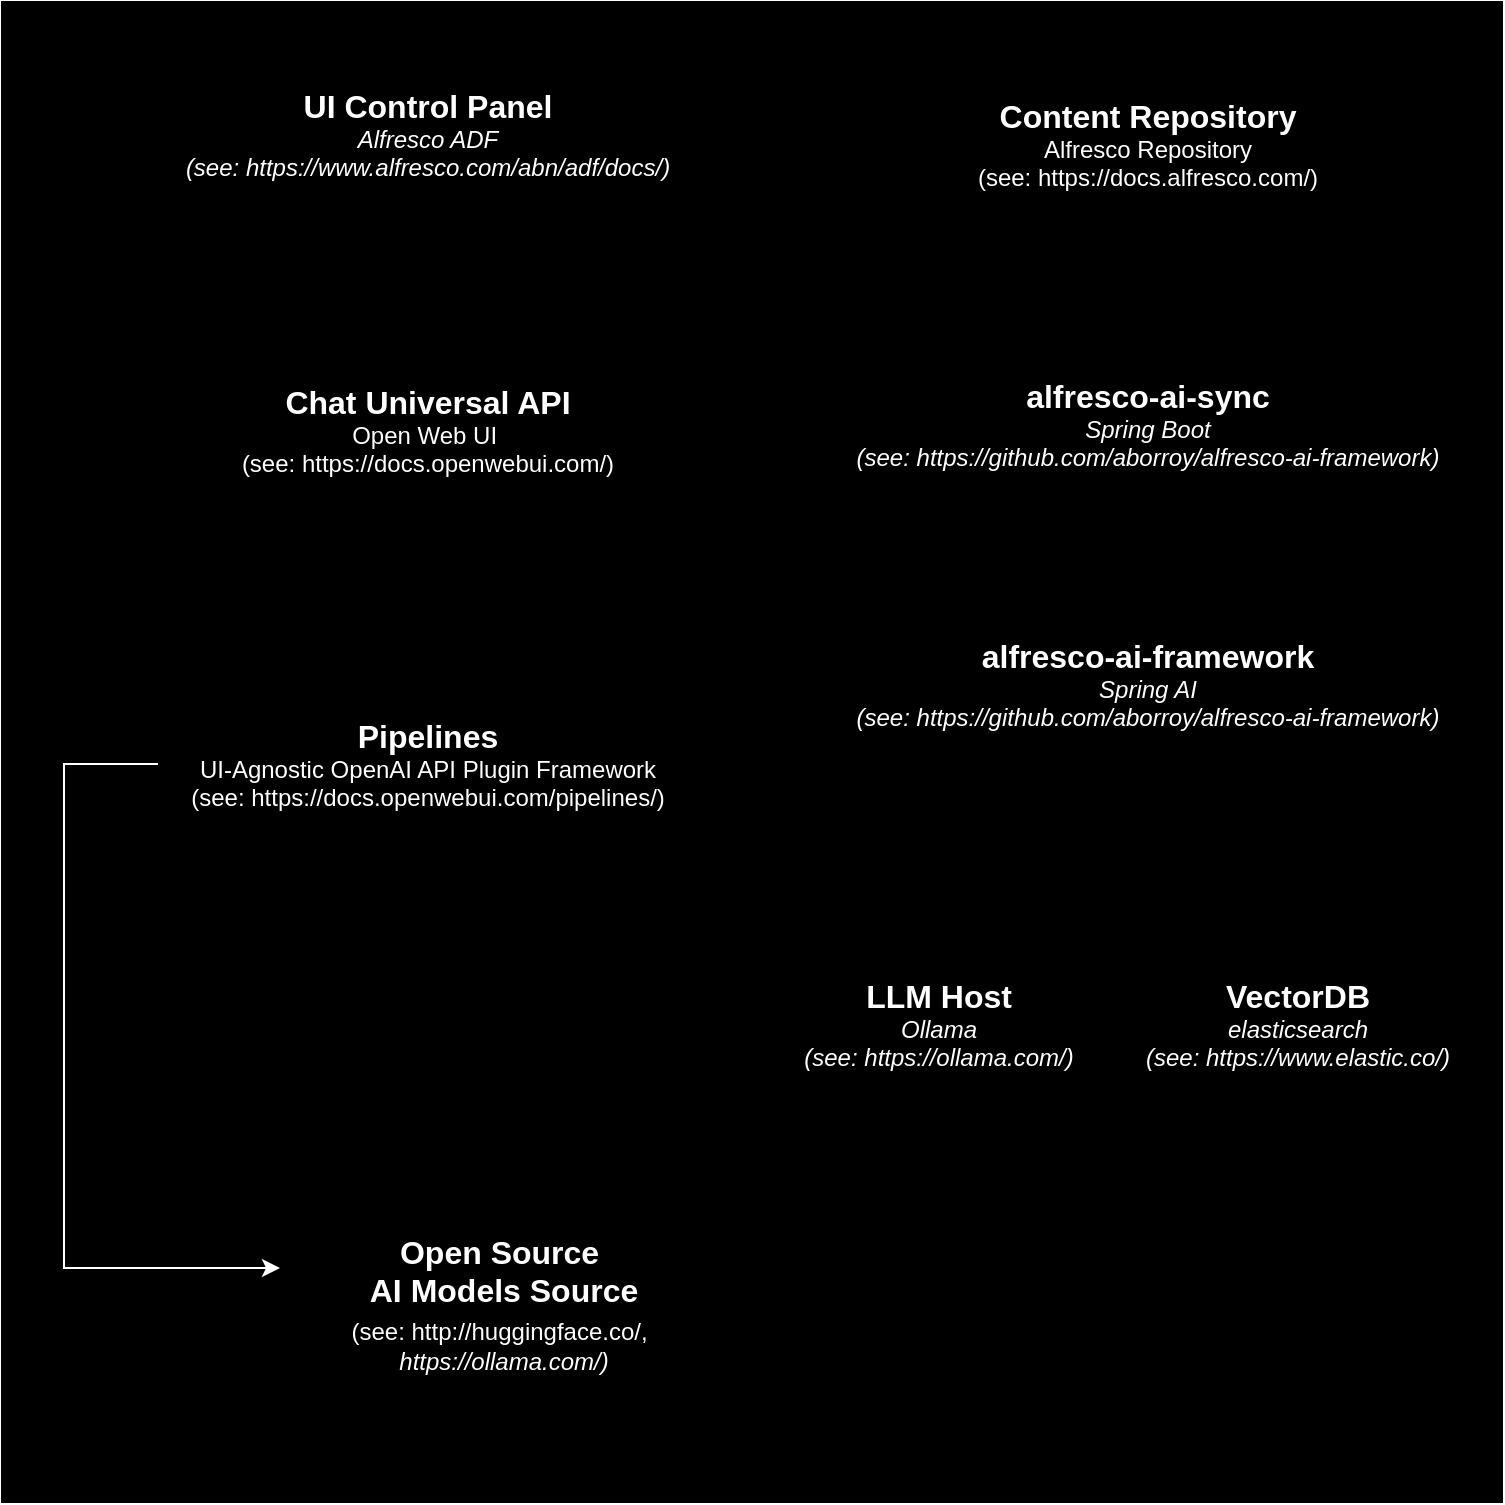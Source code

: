 <mxfile version="26.2.15" pages="8">
  <diagram name="arch-Dark" id="4HumSuI_9FjyEdduQtr_">
    <mxGraphModel dx="1603" dy="975" grid="1" gridSize="10" guides="1" tooltips="1" connect="1" arrows="1" fold="1" page="1" pageScale="1" pageWidth="827" pageHeight="1169" math="0" shadow="0">
      <root>
        <mxCell id="EREbLmSrYM7T41Cm4FgZ-0" />
        <mxCell id="EREbLmSrYM7T41Cm4FgZ-1" parent="EREbLmSrYM7T41Cm4FgZ-0" />
        <mxCell id="qhza85cY1zdiU_DK7z5C-0" value="" style="whiteSpace=wrap;html=1;aspect=fixed;fillColor=#000000;strokeColor=#000000;" vertex="1" parent="EREbLmSrYM7T41Cm4FgZ-1">
          <mxGeometry x="39" y="419" width="750" height="750" as="geometry" />
        </mxCell>
        <mxCell id="EREbLmSrYM7T41Cm4FgZ-2" style="edgeStyle=orthogonalEdgeStyle;rounded=0;orthogonalLoop=1;jettySize=auto;html=1;exitX=0;exitY=0.25;exitDx=0;exitDy=0;startArrow=none;startFill=0;entryX=1;entryY=0.5;entryDx=0;entryDy=0;endArrow=classicThin;endFill=1;labelBackgroundColor=#000000;fontColor=#FFFFFF;strokeColor=default;shadow=1;shadowColor=#000000;" edge="1" parent="EREbLmSrYM7T41Cm4FgZ-1" source="EREbLmSrYM7T41Cm4FgZ-4" target="EREbLmSrYM7T41Cm4FgZ-9">
          <mxGeometry relative="1" as="geometry">
            <Array as="points" />
          </mxGeometry>
        </mxCell>
        <mxCell id="EREbLmSrYM7T41Cm4FgZ-3" style="edgeStyle=orthogonalEdgeStyle;rounded=0;orthogonalLoop=1;jettySize=auto;html=1;exitX=0;exitY=0.75;exitDx=0;exitDy=0;entryX=1;entryY=0.75;entryDx=0;entryDy=0;startArrow=classicThin;startFill=1;endArrow=none;labelBackgroundColor=#000000;fontColor=#FFFFFF;strokeColor=default;shadow=1;shadowColor=#000000;" edge="1" parent="EREbLmSrYM7T41Cm4FgZ-1" source="EREbLmSrYM7T41Cm4FgZ-4" target="EREbLmSrYM7T41Cm4FgZ-11">
          <mxGeometry relative="1" as="geometry" />
        </mxCell>
        <mxCell id="EREbLmSrYM7T41Cm4FgZ-4" value="&lt;b&gt;&lt;font style=&quot;font-size: 16px;&quot;&gt;alfresco-ai-framework&lt;/font&gt;&lt;/b&gt;&lt;div&gt;&lt;i&gt;Spring AI&lt;/i&gt;&lt;/div&gt;&lt;div&gt;&lt;i&gt;(see:&amp;nbsp;&lt;/i&gt;&lt;span style=&quot;&quot;&gt;&lt;i&gt;https://github.com/aborroy/alfresco-ai-framework)&lt;/i&gt;&lt;/span&gt;&lt;/div&gt;" style="whiteSpace=wrap;html=1;labelBackgroundColor=#000000;fontColor=#FFFFFF;strokeColor=default;shadow=1;fillColor=#000000;shadowColor=#000000;" vertex="1" parent="EREbLmSrYM7T41Cm4FgZ-1">
          <mxGeometry x="462" y="720" width="300" height="80" as="geometry" />
        </mxCell>
        <mxCell id="EREbLmSrYM7T41Cm4FgZ-5" value="&lt;div&gt;&lt;b&gt;&lt;font style=&quot;font-size: 16px;&quot;&gt;Content Repository&lt;/font&gt;&lt;font style=&quot;font-size: 16px;&quot;&gt;&lt;/font&gt;&lt;/b&gt;&lt;/div&gt;&lt;font&gt;Alfresco Repository&lt;/font&gt;&lt;div&gt;&lt;div&gt;&lt;font&gt;&lt;font style=&quot;&quot;&gt;(&lt;/font&gt;&lt;font style=&quot;&quot;&gt;see:&amp;nbsp;&lt;/font&gt;&lt;span style=&quot;&quot;&gt;&lt;font style=&quot;&quot;&gt;https://docs.alfresco.com/)&lt;/font&gt;&lt;/span&gt;&lt;/font&gt;&lt;/div&gt;&lt;/div&gt;" style="whiteSpace=wrap;html=1;labelBackgroundColor=#000000;fontColor=#FFFFFF;strokeColor=default;shadow=1;fillColor=#000000;shadowColor=#000000;" vertex="1" parent="EREbLmSrYM7T41Cm4FgZ-1">
          <mxGeometry x="517" y="440" width="190" height="100" as="geometry" />
        </mxCell>
        <mxCell id="EREbLmSrYM7T41Cm4FgZ-6" value="&lt;b&gt;&lt;font face=&quot;Helvetica&quot;&gt;&lt;font style=&quot;font-size: 16px;&quot;&gt;UI Control Panel&lt;/font&gt;&lt;br&gt;&lt;/font&gt;&lt;/b&gt;&lt;div&gt;&lt;font face=&quot;Helvetica&quot;&gt;&lt;span style=&quot;&quot;&gt;&lt;i&gt;Alfresco ADF&lt;/i&gt;&lt;/span&gt;&lt;/font&gt;&lt;/div&gt;&lt;div&gt;&lt;font face=&quot;Helvetica&quot;&gt;&lt;span style=&quot;&quot;&gt;&lt;i&gt;(see:&amp;nbsp;&lt;/i&gt;&lt;/span&gt;&lt;/font&gt;&lt;span style=&quot;&quot;&gt;&lt;i&gt;https://www.alfresco.com/abn/adf/docs/&lt;/i&gt;&lt;/span&gt;&lt;i style=&quot;&quot;&gt;)&lt;/i&gt;&lt;/div&gt;" style="whiteSpace=wrap;html=1;labelBackgroundColor=#000000;fontColor=#FFFFFF;strokeColor=default;shadow=1;fillColor=#000000;shadowColor=#000000;" vertex="1" parent="EREbLmSrYM7T41Cm4FgZ-1">
          <mxGeometry x="122" y="450" width="260" height="70" as="geometry" />
        </mxCell>
        <mxCell id="EREbLmSrYM7T41Cm4FgZ-7" value="" style="endArrow=classicThin;html=1;rounded=0;entryX=0.002;entryY=0.46;entryDx=0;entryDy=0;exitX=1;exitY=0.5;exitDx=0;exitDy=0;entryPerimeter=0;startArrow=none;startFill=0;endFill=1;labelBackgroundColor=#000000;fontColor=#FFFFFF;strokeColor=default;shadow=1;shadowColor=#000000;" edge="1" parent="EREbLmSrYM7T41Cm4FgZ-1" source="EREbLmSrYM7T41Cm4FgZ-6" target="EREbLmSrYM7T41Cm4FgZ-5">
          <mxGeometry width="50" height="50" relative="1" as="geometry">
            <mxPoint y="925" as="sourcePoint" />
            <mxPoint x="50" y="875" as="targetPoint" />
          </mxGeometry>
        </mxCell>
        <mxCell id="EREbLmSrYM7T41Cm4FgZ-8" value="" style="edgeStyle=orthogonalEdgeStyle;rounded=0;orthogonalLoop=1;jettySize=auto;html=1;labelBackgroundColor=#000000;fontColor=#FFFFFF;strokeColor=default;shadow=1;shadowColor=#000000;" edge="1" parent="EREbLmSrYM7T41Cm4FgZ-1" source="EREbLmSrYM7T41Cm4FgZ-9" target="EREbLmSrYM7T41Cm4FgZ-11">
          <mxGeometry relative="1" as="geometry" />
        </mxCell>
        <mxCell id="EREbLmSrYM7T41Cm4FgZ-9" value="&lt;div&gt;&lt;b&gt;&lt;font style=&quot;font-size: 16px;&quot;&gt;Chat Universal API&lt;/font&gt;&lt;/b&gt;&lt;/div&gt;&lt;font style=&quot;&quot;&gt;Open Web UI&amp;nbsp;&lt;/font&gt;&lt;div&gt;&lt;font face=&quot;Helvetica&quot;&gt;(see:&amp;nbsp;&lt;span style=&quot;&quot;&gt;https://docs.openwebui.com/)&lt;/span&gt;&lt;/font&gt;&lt;/div&gt;" style="whiteSpace=wrap;html=1;labelBackgroundColor=#000000;fontColor=#FFFFFF;strokeColor=default;shadow=1;fillColor=#000000;shadowColor=#000000;" vertex="1" parent="EREbLmSrYM7T41Cm4FgZ-1">
          <mxGeometry x="147" y="592.5" width="210" height="80" as="geometry" />
        </mxCell>
        <mxCell id="EREbLmSrYM7T41Cm4FgZ-10" value="" style="endArrow=none;html=1;rounded=0;entryX=0.5;entryY=1;entryDx=0;entryDy=0;exitX=0.5;exitY=0;exitDx=0;exitDy=0;endFill=1;startFill=1;startArrow=classicThin;labelBackgroundColor=#000000;fontColor=#FFFFFF;strokeColor=default;shadow=1;shadowColor=#000000;" edge="1" parent="EREbLmSrYM7T41Cm4FgZ-1" source="EREbLmSrYM7T41Cm4FgZ-9" target="EREbLmSrYM7T41Cm4FgZ-6">
          <mxGeometry width="50" height="50" relative="1" as="geometry">
            <mxPoint x="432" y="915" as="sourcePoint" />
            <mxPoint x="482" y="865" as="targetPoint" />
          </mxGeometry>
        </mxCell>
        <mxCell id="EREbLmSrYM7T41Cm4FgZ-11" value="&lt;div&gt;&lt;b&gt;&lt;font style=&quot;font-size: 16px;&quot;&gt;Pipelines&lt;/font&gt;&lt;/b&gt;&lt;/div&gt;&lt;font style=&quot;&quot;&gt;UI-Agnostic OpenAI API Plugin Framework&lt;/font&gt;&lt;div&gt;&lt;font face=&quot;Helvetica&quot;&gt;(see:&amp;nbsp;&lt;span style=&quot;&quot;&gt;https://docs.openwebui.com/pipelines/)&lt;/span&gt;&lt;/font&gt;&lt;/div&gt;" style="whiteSpace=wrap;html=1;labelBackgroundColor=#000000;fontColor=#FFFFFF;strokeColor=default;shadow=1;fillColor=#000000;shadowColor=#000000;" vertex="1" parent="EREbLmSrYM7T41Cm4FgZ-1">
          <mxGeometry x="117" y="760" width="270" height="80" as="geometry" />
        </mxCell>
        <mxCell id="EREbLmSrYM7T41Cm4FgZ-12" value="&lt;b&gt;&lt;font style=&quot;font-size: 16px;&quot;&gt;alfresco-ai-sync&lt;/font&gt;&lt;/b&gt;&lt;div&gt;&lt;i&gt;Spring Boot&lt;/i&gt;&lt;/div&gt;&lt;div&gt;&lt;i&gt;(see:&amp;nbsp;&lt;/i&gt;&lt;span style=&quot;&quot;&gt;&lt;i&gt;https://github.com/aborroy/alfresco-ai-framework)&lt;/i&gt;&lt;/span&gt;&lt;/div&gt;" style="whiteSpace=wrap;html=1;labelBackgroundColor=#000000;fontColor=#FFFFFF;strokeColor=default;shadow=1;fillColor=#000000;shadowColor=#000000;" vertex="1" parent="EREbLmSrYM7T41Cm4FgZ-1">
          <mxGeometry x="459" y="587.5" width="306" height="85" as="geometry" />
        </mxCell>
        <mxCell id="EREbLmSrYM7T41Cm4FgZ-13" value="" style="endArrow=none;html=1;rounded=0;entryX=0.5;entryY=1;entryDx=0;entryDy=0;exitX=0.5;exitY=0;exitDx=0;exitDy=0;startArrow=classicThin;startFill=1;endFill=1;labelBackgroundColor=#000000;fontColor=#FFFFFF;strokeColor=default;shadow=1;shadowColor=#000000;" edge="1" parent="EREbLmSrYM7T41Cm4FgZ-1" source="EREbLmSrYM7T41Cm4FgZ-12" target="EREbLmSrYM7T41Cm4FgZ-5">
          <mxGeometry width="50" height="50" relative="1" as="geometry">
            <mxPoint x="410" y="755" as="sourcePoint" />
            <mxPoint x="460" y="705" as="targetPoint" />
          </mxGeometry>
        </mxCell>
        <mxCell id="EREbLmSrYM7T41Cm4FgZ-14" value="" style="endArrow=none;html=1;rounded=0;entryX=0.5;entryY=1;entryDx=0;entryDy=0;exitX=0.5;exitY=0;exitDx=0;exitDy=0;startArrow=classicThin;startFill=1;endFill=1;labelBackgroundColor=#000000;fontColor=#FFFFFF;strokeColor=default;shadow=1;shadowColor=#000000;" edge="1" parent="EREbLmSrYM7T41Cm4FgZ-1" source="EREbLmSrYM7T41Cm4FgZ-4" target="EREbLmSrYM7T41Cm4FgZ-12">
          <mxGeometry width="50" height="50" relative="1" as="geometry">
            <mxPoint x="190" y="915" as="sourcePoint" />
            <mxPoint x="240" y="865" as="targetPoint" />
          </mxGeometry>
        </mxCell>
        <mxCell id="EREbLmSrYM7T41Cm4FgZ-15" value="" style="endArrow=none;html=1;rounded=0;entryX=0.25;entryY=1;entryDx=0;entryDy=0;startArrow=classicThin;startFill=1;endFill=1;exitX=0.5;exitY=0;exitDx=0;exitDy=0;labelBackgroundColor=#000000;fontColor=#FFFFFF;strokeColor=default;shadow=1;shadowColor=#000000;" edge="1" parent="EREbLmSrYM7T41Cm4FgZ-1" source="EREbLmSrYM7T41Cm4FgZ-18" target="EREbLmSrYM7T41Cm4FgZ-4">
          <mxGeometry width="50" height="50" relative="1" as="geometry">
            <mxPoint x="500" y="980" as="sourcePoint" />
            <mxPoint x="240" y="865" as="targetPoint" />
            <Array as="points">
              <mxPoint x="507" y="840" />
              <mxPoint x="537" y="840" />
            </Array>
          </mxGeometry>
        </mxCell>
        <mxCell id="EREbLmSrYM7T41Cm4FgZ-16" value="" style="endArrow=none;html=1;rounded=0;exitX=0.5;exitY=0;exitDx=0;exitDy=0;startArrow=classicThin;startFill=1;endFill=1;entryX=0.75;entryY=1;entryDx=0;entryDy=0;labelBackgroundColor=#000000;fontColor=#FFFFFF;strokeColor=default;shadow=1;shadowColor=#000000;" edge="1" parent="EREbLmSrYM7T41Cm4FgZ-1" source="EREbLmSrYM7T41Cm4FgZ-17" target="EREbLmSrYM7T41Cm4FgZ-4">
          <mxGeometry width="50" height="50" relative="1" as="geometry">
            <mxPoint x="315" y="1015" as="sourcePoint" />
            <mxPoint x="720" y="830" as="targetPoint" />
            <Array as="points" />
          </mxGeometry>
        </mxCell>
        <mxCell id="EREbLmSrYM7T41Cm4FgZ-17" value="&lt;div&gt;&lt;b&gt;&lt;font style=&quot;font-size: 16px;&quot;&gt;VectorDB&lt;/font&gt;&lt;/b&gt;&lt;/div&gt;&lt;i&gt;elasticsearch&lt;/i&gt;&lt;div&gt;&lt;i&gt;(see:&amp;nbsp;&lt;/i&gt;&lt;span style=&quot;&quot;&gt;&lt;i&gt;https://www.elastic.co/)&lt;/i&gt;&lt;/span&gt;&lt;/div&gt;" style="rounded=0;whiteSpace=wrap;html=1;labelBackgroundColor=#000000;fontColor=#FFFFFF;strokeColor=default;shadow=1;fillColor=#000000;shadowColor=#000000;" vertex="1" parent="EREbLmSrYM7T41Cm4FgZ-1">
          <mxGeometry x="597" y="890" width="180" height="80" as="geometry" />
        </mxCell>
        <mxCell id="EREbLmSrYM7T41Cm4FgZ-18" value="&lt;div&gt;&lt;b&gt;&lt;font style=&quot;font-size: 16px;&quot;&gt;LLM Host&lt;/font&gt;&lt;/b&gt;&lt;/div&gt;&lt;i&gt;Ollama&lt;/i&gt;&lt;div&gt;&lt;i&gt;(see:&amp;nbsp;&lt;/i&gt;&lt;span style=&quot;&quot;&gt;&lt;i&gt;https://ollama.com/)&lt;/i&gt;&lt;/span&gt;&lt;/div&gt;" style="rounded=0;whiteSpace=wrap;html=1;labelBackgroundColor=#000000;fontColor=#FFFFFF;strokeColor=default;shadow=1;fillColor=#000000;shadowColor=#000000;" vertex="1" parent="EREbLmSrYM7T41Cm4FgZ-1">
          <mxGeometry x="430" y="890" width="155" height="80" as="geometry" />
        </mxCell>
        <mxCell id="EREbLmSrYM7T41Cm4FgZ-20" value="&lt;font style=&quot;font-size: 16px;&quot;&gt;&lt;b&gt;Open Source&amp;nbsp;&lt;/b&gt;&lt;/font&gt;&lt;div&gt;&lt;font style=&quot;font-size: 16px;&quot;&gt;&lt;b&gt;AI Models Source&lt;/b&gt;&lt;/font&gt;&lt;div&gt;&lt;font&gt;(see:&amp;nbsp;&lt;/font&gt;&lt;span style=&quot;&quot;&gt;&lt;font style=&quot;&quot;&gt;http://huggingface.co/,&lt;span style=&quot;font-size: 16px;&quot;&gt;&lt;b&gt;&amp;nbsp;&lt;/b&gt;&lt;/span&gt;&lt;/font&gt;&lt;/span&gt;&lt;/div&gt;&lt;div&gt;&lt;span style=&quot;&quot;&gt;&lt;i&gt;https://ollama.com/)&lt;/i&gt;&lt;/span&gt;&lt;/div&gt;&lt;/div&gt;" style="ellipse;shape=cloud;whiteSpace=wrap;html=1;labelBackgroundColor=#000000;fontColor=#FFFFFF;strokeColor=default;shadow=1;fillStyle=auto;fillColor=#000000;shadowColor=#000000;" vertex="1" parent="EREbLmSrYM7T41Cm4FgZ-1">
          <mxGeometry x="160" y="980" width="260" height="180" as="geometry" />
        </mxCell>
        <mxCell id="EREbLmSrYM7T41Cm4FgZ-22" style="edgeStyle=orthogonalEdgeStyle;rounded=0;orthogonalLoop=1;jettySize=auto;html=1;exitX=0.5;exitY=1;exitDx=0;exitDy=0;entryX=0.88;entryY=0.25;entryDx=0;entryDy=0;entryPerimeter=0;startArrow=none;startFill=0;endArrow=classicThin;endFill=1;labelBackgroundColor=#000000;fontColor=#FFFFFF;strokeColor=default;shadow=1;shadowColor=#000000;" edge="1" parent="EREbLmSrYM7T41Cm4FgZ-1" source="EREbLmSrYM7T41Cm4FgZ-18" target="EREbLmSrYM7T41Cm4FgZ-20">
          <mxGeometry relative="1" as="geometry">
            <mxPoint x="570" y="1080" as="targetPoint" />
            <Array as="points">
              <mxPoint x="508" y="1025" />
            </Array>
          </mxGeometry>
        </mxCell>
        <mxCell id="GV-p8jnX2rhddroByrnB-0" style="edgeStyle=orthogonalEdgeStyle;rounded=0;orthogonalLoop=1;jettySize=auto;html=1;exitX=0;exitY=0.5;exitDx=0;exitDy=0;entryX=0.07;entryY=0.4;entryDx=0;entryDy=0;entryPerimeter=0;startArrow=none;startFill=0;labelBackgroundColor=#000000;fontColor=#FFFFFF;strokeColor=#FFFFFF;shadow=1;shadowColor=#000000;" edge="1" parent="EREbLmSrYM7T41Cm4FgZ-1">
          <mxGeometry relative="1" as="geometry">
            <Array as="points">
              <mxPoint x="70" y="800" />
              <mxPoint x="70" y="1052" />
            </Array>
            <mxPoint x="117" y="800" as="sourcePoint" />
            <mxPoint x="178" y="1052" as="targetPoint" />
          </mxGeometry>
        </mxCell>
      </root>
    </mxGraphModel>
  </diagram>
  <diagram name="arch-Light" id="lLTXpbFzFo0FYlgHKHWf">
    <mxGraphModel dx="1489" dy="906" grid="1" gridSize="10" guides="1" tooltips="1" connect="1" arrows="1" fold="1" page="1" pageScale="1" pageWidth="827" pageHeight="1169" math="0" shadow="0">
      <root>
        <mxCell id="wR7xveNem7RCrPpGD2Qv-0" />
        <mxCell id="wR7xveNem7RCrPpGD2Qv-1" parent="wR7xveNem7RCrPpGD2Qv-0" />
        <mxCell id="j-imYbxM0NQqyriJgaIV-0" value="" style="whiteSpace=wrap;html=1;aspect=fixed;fillColor=#FFFFFF;" vertex="1" parent="wR7xveNem7RCrPpGD2Qv-1">
          <mxGeometry x="50" y="425" width="750" height="750" as="geometry" />
        </mxCell>
        <mxCell id="wR7xveNem7RCrPpGD2Qv-2" style="edgeStyle=orthogonalEdgeStyle;rounded=0;orthogonalLoop=1;jettySize=auto;html=1;exitX=0;exitY=0.25;exitDx=0;exitDy=0;startArrow=none;startFill=0;entryX=1;entryY=0.5;entryDx=0;entryDy=0;endArrow=classicThin;endFill=1;labelBackgroundColor=#000000;fontColor=#FFFFFF;strokeColor=#000000;shadow=1;shadowColor=#FFFFFF;" edge="1" parent="wR7xveNem7RCrPpGD2Qv-1" source="wR7xveNem7RCrPpGD2Qv-4" target="wR7xveNem7RCrPpGD2Qv-9">
          <mxGeometry relative="1" as="geometry">
            <Array as="points" />
          </mxGeometry>
        </mxCell>
        <mxCell id="wR7xveNem7RCrPpGD2Qv-3" style="edgeStyle=orthogonalEdgeStyle;rounded=0;orthogonalLoop=1;jettySize=auto;html=1;exitX=0;exitY=0.75;exitDx=0;exitDy=0;entryX=1;entryY=0.75;entryDx=0;entryDy=0;startArrow=classicThin;startFill=1;endArrow=none;labelBackgroundColor=#000000;fontColor=#FFFFFF;strokeColor=#000000;shadow=1;shadowColor=#FFFFFF;" edge="1" parent="wR7xveNem7RCrPpGD2Qv-1" source="wR7xveNem7RCrPpGD2Qv-4" target="wR7xveNem7RCrPpGD2Qv-11">
          <mxGeometry relative="1" as="geometry" />
        </mxCell>
        <mxCell id="wR7xveNem7RCrPpGD2Qv-4" value="&lt;b&gt;&lt;font style=&quot;font-size: 16px;&quot;&gt;alfresco-ai-framework&lt;/font&gt;&lt;/b&gt;&lt;div&gt;&lt;i&gt;Spring AI&lt;/i&gt;&lt;/div&gt;&lt;div&gt;&lt;i&gt;(see:&amp;nbsp;&lt;/i&gt;&lt;span style=&quot;&quot;&gt;&lt;i&gt;https://github.com/aborroy/alfresco-ai-framework)&lt;/i&gt;&lt;/span&gt;&lt;/div&gt;" style="whiteSpace=wrap;html=1;labelBackgroundColor=#FFFFFF;fontColor=#000000;strokeColor=#000000;shadow=1;fillColor=#FFFFFF;shadowColor=#FFFFFF;" vertex="1" parent="wR7xveNem7RCrPpGD2Qv-1">
          <mxGeometry x="462" y="720" width="300" height="80" as="geometry" />
        </mxCell>
        <mxCell id="wR7xveNem7RCrPpGD2Qv-5" value="&lt;div&gt;&lt;b&gt;&lt;font style=&quot;font-size: 16px;&quot;&gt;Content Repository&lt;/font&gt;&lt;font style=&quot;font-size: 16px;&quot;&gt;&lt;/font&gt;&lt;/b&gt;&lt;/div&gt;&lt;font&gt;Alfresco Repository&lt;/font&gt;&lt;div&gt;&lt;div&gt;&lt;font&gt;&lt;font style=&quot;&quot;&gt;(&lt;/font&gt;&lt;font style=&quot;&quot;&gt;see:&amp;nbsp;&lt;/font&gt;&lt;span style=&quot;&quot;&gt;&lt;font style=&quot;&quot;&gt;https://docs.alfresco.com/)&lt;/font&gt;&lt;/span&gt;&lt;/font&gt;&lt;/div&gt;&lt;/div&gt;" style="whiteSpace=wrap;html=1;labelBackgroundColor=#FFFFFF;fontColor=#000000;strokeColor=#000000;shadow=1;fillColor=#FFFFFF;shadowColor=#FFFFFF;" vertex="1" parent="wR7xveNem7RCrPpGD2Qv-1">
          <mxGeometry x="517" y="440" width="190" height="100" as="geometry" />
        </mxCell>
        <mxCell id="wR7xveNem7RCrPpGD2Qv-6" value="&lt;b&gt;&lt;font face=&quot;Helvetica&quot;&gt;&lt;font style=&quot;font-size: 16px;&quot;&gt;UI Control Panel&lt;/font&gt;&lt;br&gt;&lt;/font&gt;&lt;/b&gt;&lt;div&gt;&lt;font face=&quot;Helvetica&quot;&gt;&lt;span style=&quot;&quot;&gt;&lt;i&gt;Alfresco ADF&lt;/i&gt;&lt;/span&gt;&lt;/font&gt;&lt;/div&gt;&lt;div&gt;&lt;font face=&quot;Helvetica&quot;&gt;&lt;span style=&quot;&quot;&gt;&lt;i&gt;(see:&amp;nbsp;&lt;/i&gt;&lt;/span&gt;&lt;/font&gt;&lt;span style=&quot;&quot;&gt;&lt;i&gt;https://www.alfresco.com/abn/adf/docs/&lt;/i&gt;&lt;/span&gt;&lt;i style=&quot;&quot;&gt;)&lt;/i&gt;&lt;/div&gt;" style="whiteSpace=wrap;html=1;labelBackgroundColor=#FFFFFF;fontColor=#000000;strokeColor=#000000;shadow=1;fillColor=#FFFFFF;shadowColor=#FFFFFF;" vertex="1" parent="wR7xveNem7RCrPpGD2Qv-1">
          <mxGeometry x="122" y="450" width="260" height="70" as="geometry" />
        </mxCell>
        <mxCell id="wR7xveNem7RCrPpGD2Qv-7" value="" style="endArrow=classicThin;html=1;rounded=0;entryX=0.002;entryY=0.46;entryDx=0;entryDy=0;exitX=1;exitY=0.5;exitDx=0;exitDy=0;entryPerimeter=0;startArrow=none;startFill=0;endFill=1;labelBackgroundColor=#000000;fontColor=#FFFFFF;strokeColor=#000000;shadow=1;shadowColor=#FFFFFF;" edge="1" parent="wR7xveNem7RCrPpGD2Qv-1" source="wR7xveNem7RCrPpGD2Qv-6" target="wR7xveNem7RCrPpGD2Qv-5">
          <mxGeometry width="50" height="50" relative="1" as="geometry">
            <mxPoint y="925" as="sourcePoint" />
            <mxPoint x="50" y="875" as="targetPoint" />
          </mxGeometry>
        </mxCell>
        <mxCell id="wR7xveNem7RCrPpGD2Qv-8" value="" style="edgeStyle=orthogonalEdgeStyle;rounded=0;orthogonalLoop=1;jettySize=auto;html=1;labelBackgroundColor=#000000;fontColor=#FFFFFF;strokeColor=#000000;shadow=1;shadowColor=#FFFFFF;" edge="1" parent="wR7xveNem7RCrPpGD2Qv-1" source="wR7xveNem7RCrPpGD2Qv-9" target="wR7xveNem7RCrPpGD2Qv-11">
          <mxGeometry relative="1" as="geometry" />
        </mxCell>
        <mxCell id="wR7xveNem7RCrPpGD2Qv-9" value="&lt;div&gt;&lt;b&gt;&lt;font style=&quot;font-size: 16px;&quot;&gt;Chat Universal API&lt;/font&gt;&lt;/b&gt;&lt;/div&gt;&lt;font style=&quot;&quot;&gt;Open Web UI&amp;nbsp;&lt;/font&gt;&lt;div&gt;&lt;font face=&quot;Helvetica&quot;&gt;(see:&amp;nbsp;&lt;span style=&quot;&quot;&gt;https://docs.openwebui.com/)&lt;/span&gt;&lt;/font&gt;&lt;/div&gt;" style="whiteSpace=wrap;html=1;labelBackgroundColor=#FFFFFF;fontColor=#000000;strokeColor=#000000;shadow=1;fillColor=#FFFFFF;shadowColor=#FFFFFF;" vertex="1" parent="wR7xveNem7RCrPpGD2Qv-1">
          <mxGeometry x="147" y="592.5" width="210" height="80" as="geometry" />
        </mxCell>
        <mxCell id="wR7xveNem7RCrPpGD2Qv-10" value="" style="endArrow=none;html=1;rounded=0;entryX=0.5;entryY=1;entryDx=0;entryDy=0;exitX=0.5;exitY=0;exitDx=0;exitDy=0;endFill=1;startFill=1;startArrow=classicThin;labelBackgroundColor=#000000;fontColor=#FFFFFF;strokeColor=#000000;shadow=1;shadowColor=#FFFFFF;" edge="1" parent="wR7xveNem7RCrPpGD2Qv-1" source="wR7xveNem7RCrPpGD2Qv-9" target="wR7xveNem7RCrPpGD2Qv-6">
          <mxGeometry width="50" height="50" relative="1" as="geometry">
            <mxPoint x="432" y="915" as="sourcePoint" />
            <mxPoint x="482" y="865" as="targetPoint" />
          </mxGeometry>
        </mxCell>
        <mxCell id="wR7xveNem7RCrPpGD2Qv-11" value="&lt;div&gt;&lt;b&gt;&lt;font style=&quot;font-size: 16px;&quot;&gt;Pipelines&lt;/font&gt;&lt;/b&gt;&lt;/div&gt;&lt;font style=&quot;&quot;&gt;UI-Agnostic OpenAI API Plugin Framework&lt;/font&gt;&lt;div&gt;&lt;font face=&quot;Helvetica&quot;&gt;(see:&amp;nbsp;&lt;span style=&quot;&quot;&gt;https://docs.openwebui.com/pipelines/)&lt;/span&gt;&lt;/font&gt;&lt;/div&gt;" style="whiteSpace=wrap;html=1;labelBackgroundColor=#FFFFFF;fontColor=#000000;strokeColor=#000000;shadow=1;fillColor=#FFFFFF;shadowColor=#FFFFFF;" vertex="1" parent="wR7xveNem7RCrPpGD2Qv-1">
          <mxGeometry x="117" y="760" width="270" height="80" as="geometry" />
        </mxCell>
        <mxCell id="wR7xveNem7RCrPpGD2Qv-12" value="&lt;b&gt;&lt;font style=&quot;font-size: 16px;&quot;&gt;alfresco-ai-sync&lt;/font&gt;&lt;/b&gt;&lt;div&gt;&lt;i&gt;Spring Boot&lt;/i&gt;&lt;/div&gt;&lt;div&gt;&lt;i&gt;(see:&amp;nbsp;&lt;/i&gt;&lt;span style=&quot;&quot;&gt;&lt;i&gt;https://github.com/aborroy/alfresco-ai-framework)&lt;/i&gt;&lt;/span&gt;&lt;/div&gt;" style="whiteSpace=wrap;html=1;labelBackgroundColor=#FFFFFF;fontColor=#000000;strokeColor=#000000;shadow=1;fillColor=#FFFFFF;shadowColor=#FFFFFF;" vertex="1" parent="wR7xveNem7RCrPpGD2Qv-1">
          <mxGeometry x="459" y="587.5" width="306" height="85" as="geometry" />
        </mxCell>
        <mxCell id="wR7xveNem7RCrPpGD2Qv-13" value="" style="endArrow=none;html=1;rounded=0;entryX=0.5;entryY=1;entryDx=0;entryDy=0;exitX=0.5;exitY=0;exitDx=0;exitDy=0;startArrow=classicThin;startFill=1;endFill=1;labelBackgroundColor=#000000;fontColor=#FFFFFF;strokeColor=#000000;shadow=1;shadowColor=#FFFFFF;" edge="1" parent="wR7xveNem7RCrPpGD2Qv-1" source="wR7xveNem7RCrPpGD2Qv-12" target="wR7xveNem7RCrPpGD2Qv-5">
          <mxGeometry width="50" height="50" relative="1" as="geometry">
            <mxPoint x="410" y="755" as="sourcePoint" />
            <mxPoint x="460" y="705" as="targetPoint" />
          </mxGeometry>
        </mxCell>
        <mxCell id="wR7xveNem7RCrPpGD2Qv-14" value="" style="endArrow=none;html=1;rounded=0;entryX=0.5;entryY=1;entryDx=0;entryDy=0;exitX=0.5;exitY=0;exitDx=0;exitDy=0;startArrow=classicThin;startFill=1;endFill=1;labelBackgroundColor=#000000;fontColor=#FFFFFF;strokeColor=#000000;shadow=1;shadowColor=#FFFFFF;" edge="1" parent="wR7xveNem7RCrPpGD2Qv-1" source="wR7xveNem7RCrPpGD2Qv-4" target="wR7xveNem7RCrPpGD2Qv-12">
          <mxGeometry width="50" height="50" relative="1" as="geometry">
            <mxPoint x="190" y="915" as="sourcePoint" />
            <mxPoint x="240" y="865" as="targetPoint" />
          </mxGeometry>
        </mxCell>
        <mxCell id="wR7xveNem7RCrPpGD2Qv-15" value="" style="endArrow=none;html=1;rounded=0;entryX=0.25;entryY=1;entryDx=0;entryDy=0;startArrow=classicThin;startFill=1;endFill=1;exitX=0.5;exitY=0;exitDx=0;exitDy=0;labelBackgroundColor=#000000;fontColor=#FFFFFF;strokeColor=#000000;shadow=1;shadowColor=#FFFFFF;" edge="1" parent="wR7xveNem7RCrPpGD2Qv-1" source="wR7xveNem7RCrPpGD2Qv-18" target="wR7xveNem7RCrPpGD2Qv-4">
          <mxGeometry width="50" height="50" relative="1" as="geometry">
            <mxPoint x="500" y="980" as="sourcePoint" />
            <mxPoint x="240" y="865" as="targetPoint" />
            <Array as="points">
              <mxPoint x="507" y="840" />
              <mxPoint x="537" y="840" />
            </Array>
          </mxGeometry>
        </mxCell>
        <mxCell id="wR7xveNem7RCrPpGD2Qv-16" value="" style="endArrow=none;html=1;rounded=0;exitX=0.5;exitY=0;exitDx=0;exitDy=0;startArrow=classicThin;startFill=1;endFill=1;entryX=0.75;entryY=1;entryDx=0;entryDy=0;labelBackgroundColor=#000000;fontColor=#FFFFFF;strokeColor=#000000;shadow=1;shadowColor=#FFFFFF;" edge="1" parent="wR7xveNem7RCrPpGD2Qv-1" source="wR7xveNem7RCrPpGD2Qv-17" target="wR7xveNem7RCrPpGD2Qv-4">
          <mxGeometry width="50" height="50" relative="1" as="geometry">
            <mxPoint x="315" y="1015" as="sourcePoint" />
            <mxPoint x="720" y="830" as="targetPoint" />
            <Array as="points" />
          </mxGeometry>
        </mxCell>
        <mxCell id="wR7xveNem7RCrPpGD2Qv-17" value="&lt;div&gt;&lt;b&gt;&lt;font style=&quot;font-size: 16px;&quot;&gt;VectorDB&lt;/font&gt;&lt;/b&gt;&lt;/div&gt;&lt;i&gt;elasticsearch&lt;/i&gt;&lt;div&gt;&lt;i&gt;(see:&amp;nbsp;&lt;/i&gt;&lt;span style=&quot;&quot;&gt;&lt;i&gt;https://www.elastic.co/)&lt;/i&gt;&lt;/span&gt;&lt;/div&gt;" style="rounded=0;whiteSpace=wrap;html=1;labelBackgroundColor=#FFFFFF;fontColor=#000000;strokeColor=#000000;shadow=1;fillColor=#FFFFFF;shadowColor=#FFFFFF;" vertex="1" parent="wR7xveNem7RCrPpGD2Qv-1">
          <mxGeometry x="597" y="890" width="180" height="80" as="geometry" />
        </mxCell>
        <mxCell id="wR7xveNem7RCrPpGD2Qv-18" value="&lt;div&gt;&lt;b&gt;&lt;font style=&quot;font-size: 16px;&quot;&gt;LLM Host&lt;/font&gt;&lt;/b&gt;&lt;/div&gt;&lt;i&gt;Ollama&lt;/i&gt;&lt;div&gt;&lt;i&gt;(see:&amp;nbsp;&lt;/i&gt;&lt;span style=&quot;&quot;&gt;&lt;i&gt;https://ollama.com/)&lt;/i&gt;&lt;/span&gt;&lt;/div&gt;" style="rounded=0;whiteSpace=wrap;html=1;labelBackgroundColor=#FFFFFF;fontColor=#000000;strokeColor=#000000;shadow=1;fillColor=#FFFFFF;shadowColor=#FFFFFF;" vertex="1" parent="wR7xveNem7RCrPpGD2Qv-1">
          <mxGeometry x="430" y="890" width="155" height="80" as="geometry" />
        </mxCell>
        <mxCell id="wR7xveNem7RCrPpGD2Qv-20" value="&lt;font style=&quot;font-size: 16px;&quot;&gt;&lt;b&gt;Open Source&amp;nbsp;&lt;/b&gt;&lt;/font&gt;&lt;div&gt;&lt;font style=&quot;font-size: 16px;&quot;&gt;&lt;b&gt;AI Models Source&lt;/b&gt;&lt;/font&gt;&lt;div&gt;&lt;font&gt;(see:&amp;nbsp;&lt;/font&gt;&lt;span style=&quot;&quot;&gt;&lt;font style=&quot;&quot;&gt;http://huggingface.co/,&lt;span style=&quot;font-size: 16px;&quot;&gt;&lt;b&gt;&amp;nbsp;&lt;/b&gt;&lt;/span&gt;&lt;/font&gt;&lt;/span&gt;&lt;/div&gt;&lt;div&gt;&lt;span style=&quot;&quot;&gt;&lt;i&gt;https://ollama.com/)&lt;/i&gt;&lt;/span&gt;&lt;/div&gt;&lt;/div&gt;" style="ellipse;shape=cloud;whiteSpace=wrap;html=1;labelBackgroundColor=#FFFFFF;fontColor=#000000;strokeColor=#000000;shadow=1;fillStyle=auto;fillColor=#FFFFFF;shadowColor=#FFFFFF;" vertex="1" parent="wR7xveNem7RCrPpGD2Qv-1">
          <mxGeometry x="160" y="980" width="260" height="180" as="geometry" />
        </mxCell>
        <mxCell id="wR7xveNem7RCrPpGD2Qv-21" style="edgeStyle=orthogonalEdgeStyle;rounded=0;orthogonalLoop=1;jettySize=auto;html=1;exitX=0;exitY=0.5;exitDx=0;exitDy=0;entryX=0.07;entryY=0.4;entryDx=0;entryDy=0;entryPerimeter=0;startArrow=none;startFill=0;labelBackgroundColor=#000000;fontColor=#FFFFFF;strokeColor=#000000;shadow=1;shadowColor=#FFFFFF;" edge="1" parent="wR7xveNem7RCrPpGD2Qv-1" source="wR7xveNem7RCrPpGD2Qv-11" target="wR7xveNem7RCrPpGD2Qv-20">
          <mxGeometry relative="1" as="geometry">
            <Array as="points">
              <mxPoint x="70" y="800" />
              <mxPoint x="70" y="1052" />
            </Array>
          </mxGeometry>
        </mxCell>
        <mxCell id="wR7xveNem7RCrPpGD2Qv-22" style="edgeStyle=orthogonalEdgeStyle;rounded=0;orthogonalLoop=1;jettySize=auto;html=1;exitX=0.5;exitY=1;exitDx=0;exitDy=0;entryX=0.88;entryY=0.25;entryDx=0;entryDy=0;entryPerimeter=0;startArrow=none;startFill=0;endArrow=classicThin;endFill=1;labelBackgroundColor=#000000;fontColor=#FFFFFF;strokeColor=#000000;shadow=1;shadowColor=#FFFFFF;" edge="1" parent="wR7xveNem7RCrPpGD2Qv-1" source="wR7xveNem7RCrPpGD2Qv-18" target="wR7xveNem7RCrPpGD2Qv-20">
          <mxGeometry relative="1" as="geometry">
            <mxPoint x="570" y="1080" as="targetPoint" />
            <Array as="points">
              <mxPoint x="508" y="1025" />
            </Array>
          </mxGeometry>
        </mxCell>
      </root>
    </mxGraphModel>
  </diagram>
  <diagram name="Pipelines-Dark" id="iH1kmPAOsXa30wkzarUt">
    <mxGraphModel dx="834" dy="507" grid="1" gridSize="10" guides="1" tooltips="1" connect="1" arrows="1" fold="1" page="1" pageScale="1" pageWidth="827" pageHeight="1169" math="0" shadow="0">
      <root>
        <mxCell id="ziR7Vgep0rN8g1Z1O0ls-0" />
        <mxCell id="ziR7Vgep0rN8g1Z1O0ls-1" parent="ziR7Vgep0rN8g1Z1O0ls-0" />
        <mxCell id="owpVzIIrV7MgcJbzdMLu-18" value="" style="rounded=0;whiteSpace=wrap;html=1;fillColor=#000000;" vertex="1" parent="ziR7Vgep0rN8g1Z1O0ls-1">
          <mxGeometry x="170" y="80" width="540" height="270" as="geometry" />
        </mxCell>
        <mxCell id="owpVzIIrV7MgcJbzdMLu-17" style="edgeStyle=orthogonalEdgeStyle;rounded=1;orthogonalLoop=1;jettySize=auto;html=1;exitX=0.25;exitY=1;exitDx=0;exitDy=0;entryX=0;entryY=0.5;entryDx=0;entryDy=0;curved=0;strokeColor=#FFFFFF;shadow=1;shadowColor=#000000;" edge="1" parent="ziR7Vgep0rN8g1Z1O0ls-1" source="ziR7Vgep0rN8g1Z1O0ls-12" target="owpVzIIrV7MgcJbzdMLu-14">
          <mxGeometry relative="1" as="geometry" />
        </mxCell>
        <mxCell id="ziR7Vgep0rN8g1Z1O0ls-12" value="&lt;div&gt;&lt;b&gt;&lt;font style=&quot;font-size: 16px;&quot;&gt;Pipelines&lt;/font&gt;&lt;/b&gt;&lt;/div&gt;&lt;font style=&quot;&quot;&gt;UI-Agnostic OpenAI API Plugin Framework&lt;/font&gt;&lt;div&gt;&lt;font face=&quot;Helvetica&quot;&gt;(see:&amp;nbsp;&lt;span style=&quot;&quot;&gt;https://docs.openwebui.com/pipelines/)&lt;/span&gt;&lt;/font&gt;&lt;/div&gt;" style="whiteSpace=wrap;html=1;labelBackgroundColor=#000000;fontColor=#FFFFFF;strokeColor=#FFFFFF;shadow=1;fillColor=#000000;shadowColor=#000000;gradientColor=none;" vertex="1" parent="ziR7Vgep0rN8g1Z1O0ls-1">
          <mxGeometry x="190" y="100" width="270" height="80" as="geometry" />
        </mxCell>
        <mxCell id="owpVzIIrV7MgcJbzdMLu-14" value="&lt;p style=&quot;margin:0px;margin-top:6px;text-align:center;&quot;&gt;&lt;b&gt;MoritzLaurer/mDeBERTa-v3-base-mnli-xnli&lt;/b&gt;&lt;/p&gt;&lt;hr style=&quot;border-style:solid;&quot; size=&quot;1&quot;&gt;&lt;p style=&quot;margin:0px;margin-left:8px;&quot;&gt;&lt;b&gt;++&amp;nbsp;Open Source: &lt;/b&gt;MIT&lt;br&gt;&lt;b&gt;+ Model Size: &lt;/b&gt;279M params&lt;br&gt;&lt;b&gt;+ Model purpose:&amp;nbsp;&lt;/b&gt;Zero-Shot Classification&lt;br&gt;&lt;b&gt;+ Multilingual Support&lt;/b&gt;&lt;br&gt;&lt;b&gt;+ Available on Huggingface&lt;/b&gt;&lt;/p&gt;&lt;p style=&quot;margin:0px;margin-left:8px;&quot;&gt;&lt;span style=&quot;background-color: transparent;&quot;&gt;*(see:&amp;nbsp;&lt;/span&gt;&lt;span style=&quot;background-color: transparent;&quot;&gt;https://huggingface.co/MoritzLaurer/mDeBERTa-v3-base-mnli-xnli/)&lt;br&gt;&lt;br&gt;&lt;/span&gt;&lt;/p&gt;" style="align=left;overflow=fill;html=1;dropTarget=0;whiteSpace=wrap;fillColor=#000000;strokeColor=#FFFFFF;fontColor=#FFFFFF;gradientColor=none;shadow=1;shadowColor=#000000;" vertex="1" parent="ziR7Vgep0rN8g1Z1O0ls-1">
          <mxGeometry x="280" y="200" width="420" height="130" as="geometry" />
        </mxCell>
        <mxCell id="owpVzIIrV7MgcJbzdMLu-15" value="" style="shape=component;jettyWidth=8;jettyHeight=4;" vertex="1" parent="owpVzIIrV7MgcJbzdMLu-14">
          <mxGeometry x="1" width="20" height="20" relative="1" as="geometry">
            <mxPoint x="-24" y="4" as="offset" />
          </mxGeometry>
        </mxCell>
        <mxCell id="owpVzIIrV7MgcJbzdMLu-16" style="edgeStyle=orthogonalEdgeStyle;rounded=0;orthogonalLoop=1;jettySize=auto;html=1;exitX=0.5;exitY=1;exitDx=0;exitDy=0;" edge="1" parent="ziR7Vgep0rN8g1Z1O0ls-1" source="ziR7Vgep0rN8g1Z1O0ls-12" target="ziR7Vgep0rN8g1Z1O0ls-12">
          <mxGeometry relative="1" as="geometry" />
        </mxCell>
      </root>
    </mxGraphModel>
  </diagram>
  <diagram name="Pipelines-Light" id="JdgVrqnlmO9YCUFXmktE">
    <mxGraphModel dx="719" dy="437" grid="1" gridSize="10" guides="1" tooltips="1" connect="1" arrows="1" fold="1" page="1" pageScale="1" pageWidth="827" pageHeight="1169" math="0" shadow="0">
      <root>
        <mxCell id="yb4hA4Khy_7tdi6xdVI1-0" />
        <mxCell id="yb4hA4Khy_7tdi6xdVI1-1" parent="yb4hA4Khy_7tdi6xdVI1-0" />
        <mxCell id="yb4hA4Khy_7tdi6xdVI1-2" value="" style="rounded=0;whiteSpace=wrap;html=1;fillColor=#FFFFFF;" vertex="1" parent="yb4hA4Khy_7tdi6xdVI1-1">
          <mxGeometry x="170" y="80" width="540" height="270" as="geometry" />
        </mxCell>
        <mxCell id="yb4hA4Khy_7tdi6xdVI1-3" style="edgeStyle=orthogonalEdgeStyle;rounded=1;orthogonalLoop=1;jettySize=auto;html=1;exitX=0.25;exitY=1;exitDx=0;exitDy=0;entryX=0;entryY=0.5;entryDx=0;entryDy=0;curved=0;strokeColor=#000000;shadow=1;shadowColor=#FFFFFF;" edge="1" parent="yb4hA4Khy_7tdi6xdVI1-1" source="yb4hA4Khy_7tdi6xdVI1-4" target="yb4hA4Khy_7tdi6xdVI1-5">
          <mxGeometry relative="1" as="geometry" />
        </mxCell>
        <mxCell id="yb4hA4Khy_7tdi6xdVI1-4" value="&lt;div&gt;&lt;b&gt;&lt;font style=&quot;font-size: 16px;&quot;&gt;Pipelines&lt;/font&gt;&lt;/b&gt;&lt;/div&gt;&lt;font style=&quot;&quot;&gt;UI-Agnostic OpenAI API Plugin Framework&lt;/font&gt;&lt;div&gt;&lt;font face=&quot;Helvetica&quot;&gt;(see:&amp;nbsp;&lt;span style=&quot;&quot;&gt;https://docs.openwebui.com/pipelines/)&lt;/span&gt;&lt;/font&gt;&lt;/div&gt;" style="whiteSpace=wrap;html=1;labelBackgroundColor=#FFFFFF;fontColor=#000000;strokeColor=#000000;shadow=1;fillColor=#FFFFFF;shadowColor=#FFFFFF;gradientColor=none;strokeWidth=3;" vertex="1" parent="yb4hA4Khy_7tdi6xdVI1-1">
          <mxGeometry x="190" y="100" width="270" height="80" as="geometry" />
        </mxCell>
        <mxCell id="yb4hA4Khy_7tdi6xdVI1-5" value="&lt;p style=&quot;margin:0px;margin-top:6px;text-align:center;&quot;&gt;&lt;b&gt;MoritzLaurer/mDeBERTa-v3-base-mnli-xnli&lt;/b&gt;&lt;/p&gt;&lt;hr size=&quot;1&quot; style=&quot;border-style:solid;&quot;&gt;&lt;p style=&quot;margin:0px;margin-left:8px;&quot;&gt;&lt;b&gt;++&amp;nbsp;Open Source: &lt;/b&gt;MIT&lt;br&gt;&lt;b&gt;+ Model Size: &lt;/b&gt;279M params&lt;br&gt;&lt;b&gt;+ Model purpose:&amp;nbsp;&lt;/b&gt;Zero-Shot Classification&lt;br&gt;&lt;b&gt;+ Multilingual Support&lt;/b&gt;&lt;br&gt;&lt;b&gt;+ Available on Huggingface&lt;/b&gt;&lt;/p&gt;&lt;p style=&quot;margin:0px;margin-left:8px;&quot;&gt;&lt;span style=&quot;&quot;&gt;*(see:&amp;nbsp;&lt;/span&gt;&lt;span style=&quot;&quot;&gt;https://huggingface.co/MoritzLaurer/mDeBERTa-v3-base-mnli-xnli/)&lt;br&gt;&lt;br&gt;&lt;/span&gt;&lt;/p&gt;" style="align=left;overflow=fill;html=1;dropTarget=0;whiteSpace=wrap;fillColor=#FFFFFF;strokeColor=#000000;fontColor=#000000;gradientColor=none;shadow=1;shadowColor=#FFFFFF;labelBackgroundColor=#FFFFFF;strokeWidth=3;" vertex="1" parent="yb4hA4Khy_7tdi6xdVI1-1">
          <mxGeometry x="280" y="200" width="420" height="130" as="geometry" />
        </mxCell>
        <mxCell id="yb4hA4Khy_7tdi6xdVI1-6" value="" style="shape=component;jettyWidth=8;jettyHeight=4;fillColor=#FFFFFF;strokeColor=#000000;" vertex="1" parent="yb4hA4Khy_7tdi6xdVI1-5">
          <mxGeometry x="1" width="20" height="20" relative="1" as="geometry">
            <mxPoint x="-24" y="4" as="offset" />
          </mxGeometry>
        </mxCell>
        <mxCell id="yb4hA4Khy_7tdi6xdVI1-7" style="edgeStyle=orthogonalEdgeStyle;rounded=0;orthogonalLoop=1;jettySize=auto;html=1;exitX=0.5;exitY=1;exitDx=0;exitDy=0;strokeColor=#000000;shadow=1;shadowColor=#FFFFFF;" edge="1" parent="yb4hA4Khy_7tdi6xdVI1-1" source="yb4hA4Khy_7tdi6xdVI1-4" target="yb4hA4Khy_7tdi6xdVI1-4">
          <mxGeometry relative="1" as="geometry" />
        </mxCell>
      </root>
    </mxGraphModel>
  </diagram>
  <diagram name="VectorDB-Dark" id="4V_r_1QsA0kp0PUe6Fxs">
    <mxGraphModel dx="1042" dy="634" grid="1" gridSize="10" guides="1" tooltips="1" connect="1" arrows="1" fold="1" page="1" pageScale="1" pageWidth="827" pageHeight="1169" math="0" shadow="0">
      <root>
        <mxCell id="IutgjgMB-8EKcTZQBmqx-0" />
        <mxCell id="IutgjgMB-8EKcTZQBmqx-1" parent="IutgjgMB-8EKcTZQBmqx-0" />
        <mxCell id="IutgjgMB-8EKcTZQBmqx-2" value="" style="rounded=0;whiteSpace=wrap;html=1;fillColor=#000000;" vertex="1" parent="IutgjgMB-8EKcTZQBmqx-1">
          <mxGeometry x="140" y="180" width="580" height="250" as="geometry" />
        </mxCell>
        <mxCell id="IutgjgMB-8EKcTZQBmqx-3" style="edgeStyle=orthogonalEdgeStyle;rounded=1;orthogonalLoop=1;jettySize=auto;html=1;exitX=0.25;exitY=1;exitDx=0;exitDy=0;entryX=0;entryY=0.5;entryDx=0;entryDy=0;curved=0;strokeColor=#FFFFFF;shadow=1;shadowColor=#000000;" edge="1" parent="IutgjgMB-8EKcTZQBmqx-1" source="IutgjgMB-8EKcTZQBmqx-4" target="IutgjgMB-8EKcTZQBmqx-5">
          <mxGeometry relative="1" as="geometry">
            <Array as="points">
              <mxPoint x="204" y="355" />
            </Array>
          </mxGeometry>
        </mxCell>
        <mxCell id="IutgjgMB-8EKcTZQBmqx-4" value="&lt;div&gt;&lt;b&gt;&lt;font style=&quot;font-size: 16px;&quot;&gt;VectorDB&lt;/font&gt;&lt;/b&gt;&lt;/div&gt;" style="rounded=0;whiteSpace=wrap;html=1;labelBackgroundColor=#000000;fontColor=#FFFFFF;strokeColor=#FFFFFF;shadow=1;fillColor=#000000;shadowColor=#000000;gradientColor=none;" vertex="1" parent="IutgjgMB-8EKcTZQBmqx-1">
          <mxGeometry x="159" y="205" width="180" height="80" as="geometry" />
        </mxCell>
        <mxCell id="IutgjgMB-8EKcTZQBmqx-5" value="&lt;p style=&quot;margin:0px;margin-top:6px;text-align:center;&quot;&gt;&lt;b&gt;Elasticsearch&lt;/b&gt;&lt;/p&gt;&lt;hr style=&quot;border-style:solid;&quot; size=&quot;1&quot;&gt;&lt;p style=&quot;margin:0px;margin-left:8px;&quot;&gt;&lt;b&gt;++&amp;nbsp;Open Source: &lt;/b&gt;Licensed under the AGPLv3 (OSI-approved) since September 2024&lt;br&gt;&lt;b&gt;+ Primary Use:&lt;/b&gt; High-performance, distributed full-text search and analytics engine&lt;br&gt;&lt;b&gt;+ Vector similarity search&lt;/b&gt;&lt;br&gt;&lt;b&gt;+ Dimensions:&amp;nbsp;&lt;/b&gt;&lt;span style=&quot;background-color: transparent;&quot;&gt;1,024&lt;/span&gt;&lt;/p&gt;&lt;p style=&quot;margin:0px;margin-left:8px;&quot;&gt;&lt;span style=&quot;background-color: transparent;&quot;&gt;*(see:&amp;nbsp;&lt;/span&gt;&lt;span style=&quot;background-color: transparent;&quot;&gt;https://www.elastic.co/)&lt;br&gt;&lt;br&gt;&lt;/span&gt;&lt;/p&gt;" style="align=left;overflow=fill;html=1;dropTarget=0;whiteSpace=wrap;fillColor=#000000;strokeColor=#FFFFFF;fontColor=#FFFFFF;gradientColor=none;shadow=1;shadowColor=#000000;" vertex="1" parent="IutgjgMB-8EKcTZQBmqx-1">
          <mxGeometry x="228" y="295" width="472" height="115" as="geometry" />
        </mxCell>
        <mxCell id="IutgjgMB-8EKcTZQBmqx-6" value="" style="shape=component;jettyWidth=8;jettyHeight=4;" vertex="1" parent="IutgjgMB-8EKcTZQBmqx-5">
          <mxGeometry x="1" width="20" height="20" relative="1" as="geometry">
            <mxPoint x="-24" y="4" as="offset" />
          </mxGeometry>
        </mxCell>
      </root>
    </mxGraphModel>
  </diagram>
  <diagram name="VectorDB-Light" id="6ipF8fqtQIb9QICiFEIi">
    <mxGraphModel dx="868" dy="528" grid="1" gridSize="10" guides="1" tooltips="1" connect="1" arrows="1" fold="1" page="1" pageScale="1" pageWidth="827" pageHeight="1169" math="0" shadow="0">
      <root>
        <mxCell id="_IkyH8U3z_oCybvsZeeS-0" />
        <mxCell id="_IkyH8U3z_oCybvsZeeS-1" parent="_IkyH8U3z_oCybvsZeeS-0" />
        <mxCell id="_IkyH8U3z_oCybvsZeeS-2" value="" style="rounded=0;whiteSpace=wrap;html=1;fillColor=#FFFFFF;" vertex="1" parent="_IkyH8U3z_oCybvsZeeS-1">
          <mxGeometry x="140" y="180" width="580" height="250" as="geometry" />
        </mxCell>
        <mxCell id="4tXKvtQHkQcLnNLiLdiY-0" style="edgeStyle=orthogonalEdgeStyle;rounded=1;orthogonalLoop=1;jettySize=auto;html=1;exitX=0.25;exitY=1;exitDx=0;exitDy=0;entryX=0;entryY=0.5;entryDx=0;entryDy=0;strokeColor=#000000;curved=0;shadow=1;shadowColor=#FFFFFF;" edge="1" parent="_IkyH8U3z_oCybvsZeeS-1" source="_IkyH8U3z_oCybvsZeeS-6" target="_IkyH8U3z_oCybvsZeeS-14">
          <mxGeometry relative="1" as="geometry" />
        </mxCell>
        <mxCell id="_IkyH8U3z_oCybvsZeeS-6" value="&lt;div&gt;&lt;b&gt;&lt;font style=&quot;font-size: 16px;&quot;&gt;VectorDB&lt;/font&gt;&lt;/b&gt;&lt;/div&gt;" style="rounded=0;whiteSpace=wrap;html=1;labelBackgroundColor=light-dark(default, #ffffff);fontColor=#000000;strokeColor=#000000;shadow=1;fillColor=#FFFFFF;shadowColor=#000000;gradientColor=none;strokeWidth=3;" vertex="1" parent="_IkyH8U3z_oCybvsZeeS-1">
          <mxGeometry x="159" y="205" width="180" height="80" as="geometry" />
        </mxCell>
        <mxCell id="_IkyH8U3z_oCybvsZeeS-14" value="&lt;p style=&quot;margin:0px;margin-top:6px;text-align:center;&quot;&gt;&lt;b&gt;Elasticsearch&lt;/b&gt;&lt;/p&gt;&lt;hr size=&quot;1&quot; style=&quot;border-style:solid;&quot;&gt;&lt;p style=&quot;margin:0px;margin-left:8px;&quot;&gt;&lt;b&gt;++&amp;nbsp;Open Source: &lt;/b&gt;Licensed under the AGPLv3 (OSI-approved) since September 2024&lt;br&gt;&lt;b&gt;+ Primary Use:&lt;/b&gt; High-performance, distributed full-text search and analytics engine&lt;br&gt;&lt;b&gt;+ Vector similarity search&lt;/b&gt;&lt;br&gt;&lt;b&gt;+ Dimensions:&amp;nbsp;&lt;/b&gt;&lt;span style=&quot;&quot;&gt;1,024&lt;/span&gt;&lt;/p&gt;&lt;p style=&quot;margin:0px;margin-left:8px;&quot;&gt;&lt;span style=&quot;&quot;&gt;*(see:&amp;nbsp;&lt;/span&gt;&lt;span style=&quot;&quot;&gt;https://www.elastic.co/)&lt;br&gt;&lt;br&gt;&lt;/span&gt;&lt;/p&gt;" style="align=left;overflow=fill;html=1;dropTarget=0;whiteSpace=wrap;fillColor=#FFFFFF;strokeColor=#000000;fontColor=#000000;gradientColor=none;shadow=1;shadowColor=#000000;labelBackgroundColor=light-dark(default, #ffffff);strokeWidth=3;" vertex="1" parent="_IkyH8U3z_oCybvsZeeS-1">
          <mxGeometry x="228" y="295" width="472" height="115" as="geometry" />
        </mxCell>
        <mxCell id="_IkyH8U3z_oCybvsZeeS-15" value="" style="shape=component;jettyWidth=8;jettyHeight=4;strokeColor=#000000;fillColor=#FFFFFF;" vertex="1" parent="_IkyH8U3z_oCybvsZeeS-14">
          <mxGeometry x="1" width="20" height="20" relative="1" as="geometry">
            <mxPoint x="-24" y="4" as="offset" />
          </mxGeometry>
        </mxCell>
      </root>
    </mxGraphModel>
  </diagram>
  <diagram name="Ollama-Dark" id="a9glKYvpWOwnK-VaWSwh">
    <mxGraphModel dx="270" dy="667" grid="1" gridSize="10" guides="1" tooltips="1" connect="1" arrows="1" fold="1" page="1" pageScale="1" pageWidth="827" pageHeight="1169" math="0" shadow="0">
      <root>
        <mxCell id="FWkn2d9D171S8oruhYCD-0" />
        <mxCell id="FWkn2d9D171S8oruhYCD-1" parent="FWkn2d9D171S8oruhYCD-0" />
        <mxCell id="FWkn2d9D171S8oruhYCD-2" value="" style="rounded=0;whiteSpace=wrap;html=1;fillColor=#000000;" vertex="1" parent="FWkn2d9D171S8oruhYCD-1">
          <mxGeometry x="970" y="100" width="560" height="440" as="geometry" />
        </mxCell>
        <mxCell id="FWkn2d9D171S8oruhYCD-7" style="edgeStyle=orthogonalEdgeStyle;rounded=1;orthogonalLoop=1;jettySize=auto;html=1;entryX=0;entryY=0.5;entryDx=0;entryDy=0;elbow=vertical;curved=0;strokeColor=#FFFFFF;shadow=1;shadowColor=#000000;" edge="1" parent="FWkn2d9D171S8oruhYCD-1" source="FWkn2d9D171S8oruhYCD-9" target="FWkn2d9D171S8oruhYCD-10">
          <mxGeometry relative="1" as="geometry" />
        </mxCell>
        <mxCell id="FWkn2d9D171S8oruhYCD-8" style="edgeStyle=orthogonalEdgeStyle;rounded=1;orthogonalLoop=1;jettySize=auto;html=1;entryX=0;entryY=0.5;entryDx=0;entryDy=0;curved=0;strokeColor=#FFFFFF;shadow=1;shadowColor=#000000;" edge="1" parent="FWkn2d9D171S8oruhYCD-1" source="FWkn2d9D171S8oruhYCD-9" target="FWkn2d9D171S8oruhYCD-12">
          <mxGeometry relative="1" as="geometry" />
        </mxCell>
        <mxCell id="FWkn2d9D171S8oruhYCD-9" value="&lt;div&gt;&lt;b&gt;&lt;font style=&quot;font-size: 16px;&quot;&gt;LLM Host&lt;/font&gt;&lt;/b&gt;&lt;/div&gt;&lt;i&gt;Ollama&lt;/i&gt;&lt;div&gt;&lt;i&gt;(see:&amp;nbsp;&lt;/i&gt;&lt;span style=&quot;&quot;&gt;&lt;i&gt;https://ollama.com/)&lt;/i&gt;&lt;/span&gt;&lt;/div&gt;" style="rounded=0;whiteSpace=wrap;html=1;labelBackgroundColor=#000000;fontColor=#FFFFFF;strokeColor=#FFFFFF;shadow=1;fillColor=#000000;shadowColor=#000000;gradientColor=none;" vertex="1" parent="FWkn2d9D171S8oruhYCD-1">
          <mxGeometry x="986" y="110" width="155" height="80" as="geometry" />
        </mxCell>
        <mxCell id="FWkn2d9D171S8oruhYCD-10" value="&lt;p style=&quot;margin:0px;margin-top:6px;text-align:center;&quot;&gt;&lt;b&gt;Qwen3-8B&lt;/b&gt;&lt;span style=&quot;background-color: transparent; text-align: left;&quot;&gt;&lt;b&gt;-q4_K_M&lt;/b&gt;&lt;/span&gt;&lt;/p&gt;&lt;hr style=&quot;border-style:solid;&quot; size=&quot;1&quot;&gt;&lt;p style=&quot;margin:0px;margin-left:8px;&quot;&gt;&lt;b&gt;++ Open Source:&amp;nbsp;&lt;/b&gt;Apache license 2.0&lt;br&gt;&lt;b&gt;+ &lt;/b&gt;&lt;span style=&quot;background-color: transparent;&quot;&gt;&lt;b&gt;Model Size: &lt;/b&gt;8.2 billion parameters&lt;/span&gt;&lt;/p&gt;&lt;p style=&quot;margin:0px;margin-left:8px;&quot;&gt;&lt;b&gt;+&amp;nbsp;&lt;/b&gt;&lt;span style=&quot;background-color: transparent;&quot;&gt;&lt;b&gt;Context Length: &lt;/b&gt;32,768 tokens (up to 131,072 with YaRN)&lt;/span&gt;&lt;/p&gt;&lt;p style=&quot;margin:0px;margin-left:8px;&quot;&gt;&lt;span style=&quot;background-color: transparent;&quot;&gt;&lt;b&gt;+ Multilingual Support&lt;/b&gt;&lt;br&gt;&lt;b&gt;+ Feature-Rich&lt;br&gt;+ Available on Ollama, Huggingface&lt;/b&gt;&lt;/span&gt;&lt;/p&gt;&lt;p style=&quot;margin:0px;margin-left:8px;&quot;&gt;&lt;span style=&quot;background-color: transparent;&quot;&gt;*(see:&amp;nbsp;&lt;/span&gt;&lt;span style=&quot;background-color: transparent;&quot;&gt;https://qwenlm.github.io/blog/qwen3/)&lt;br&gt;&lt;br&gt;&lt;/span&gt;&lt;/p&gt;" style="align=left;overflow=fill;html=1;dropTarget=0;whiteSpace=wrap;fillColor=#000000;strokeColor=#FFFFFF;fontColor=#FFFFFF;gradientColor=none;shadow=1;shadowColor=#000000;" vertex="1" parent="FWkn2d9D171S8oruhYCD-1">
          <mxGeometry x="1096" y="200" width="350" height="150" as="geometry" />
        </mxCell>
        <mxCell id="FWkn2d9D171S8oruhYCD-11" value="" style="shape=component;jettyWidth=8;jettyHeight=4;" vertex="1" parent="FWkn2d9D171S8oruhYCD-10">
          <mxGeometry x="1" width="20" height="20" relative="1" as="geometry">
            <mxPoint x="-24" y="4" as="offset" />
          </mxGeometry>
        </mxCell>
        <mxCell id="FWkn2d9D171S8oruhYCD-12" value="&lt;p style=&quot;margin:0px;margin-top:6px;text-align:center;&quot;&gt;&lt;b&gt;mxbai-embed-large:335m-v1-fp16&lt;/b&gt;&lt;/p&gt;&lt;hr style=&quot;border-style:solid;&quot; size=&quot;1&quot;&gt;&lt;p style=&quot;margin:0px;margin-left:8px;&quot;&gt;&lt;b&gt;++ Open Source:&amp;nbsp;&lt;/b&gt;Apache license 2.0&lt;br&gt;&lt;b&gt;+ &lt;/b&gt;&lt;span style=&quot;background-color: transparent;&quot;&gt;&lt;b&gt;Model Size:&amp;nbsp;&lt;/b&gt;&lt;/span&gt;&lt;span style=&quot;background-color: transparent;&quot;&gt;335M params&lt;/span&gt;&lt;/p&gt;&lt;p style=&quot;margin:0px;margin-left:8px;&quot;&gt;&lt;b&gt;+ Dimensions:&amp;nbsp;&lt;/b&gt;&lt;span style=&quot;background-color: transparent;&quot;&gt;1,024&lt;/span&gt;&lt;/p&gt;&lt;p style=&quot;margin:0px;margin-left:8px;&quot;&gt;&lt;b style=&quot;background-color: transparent;&quot;&gt;+ Available on Ollama, Huggingface&lt;/b&gt;&lt;/p&gt;&lt;p style=&quot;margin:0px;margin-left:8px;&quot;&gt;&lt;span style=&quot;background-color: transparent;&quot;&gt;&lt;b style=&quot;&quot;&gt;- &lt;u&gt;Supported languages:&lt;/u&gt;&lt;/b&gt;&lt;u&gt; English&lt;/u&gt; (example model with multilingual support:&amp;nbsp;&lt;/span&gt;&lt;span style=&quot;background-color: transparent;&quot;&gt;https://huggingface.co/Snowflake/snowflake-arctic-embed-l-v2.0&lt;/span&gt;&lt;span style=&quot;background-color: transparent;&quot;&gt;)&lt;/span&gt;&lt;/p&gt;&lt;p style=&quot;margin:0px;margin-left:8px;&quot;&gt;&lt;span style=&quot;background-color: transparent;&quot;&gt;*(see:&amp;nbsp;&lt;/span&gt;&lt;span style=&quot;background-color: transparent;&quot;&gt;https://www.mixedbread.com/blog/mxbai-embed-large-v1)&lt;br&gt;&lt;br&gt;&lt;/span&gt;&lt;/p&gt;" style="align=left;overflow=fill;html=1;dropTarget=0;whiteSpace=wrap;fillColor=#000000;strokeColor=#FFFFFF;fontColor=#FFFFFF;gradientColor=none;shadow=1;shadowColor=#000000;" vertex="1" parent="FWkn2d9D171S8oruhYCD-1">
          <mxGeometry x="1096" y="370" width="420" height="150" as="geometry" />
        </mxCell>
        <mxCell id="FWkn2d9D171S8oruhYCD-13" value="" style="shape=component;jettyWidth=8;jettyHeight=4;" vertex="1" parent="FWkn2d9D171S8oruhYCD-12">
          <mxGeometry x="1" width="20" height="20" relative="1" as="geometry">
            <mxPoint x="-24" y="4" as="offset" />
          </mxGeometry>
        </mxCell>
      </root>
    </mxGraphModel>
  </diagram>
  <diagram name="Ollama-Light" id="xk_VrJX1ESYVOYr0i0k7">
    <mxGraphModel dx="215" dy="634" grid="1" gridSize="10" guides="1" tooltips="1" connect="1" arrows="1" fold="1" page="1" pageScale="1" pageWidth="827" pageHeight="1169" math="0" shadow="0">
      <root>
        <mxCell id="Uj_20chg5ty9ggpP9IbJ-0" />
        <mxCell id="Uj_20chg5ty9ggpP9IbJ-1" parent="Uj_20chg5ty9ggpP9IbJ-0" />
        <mxCell id="Uj_20chg5ty9ggpP9IbJ-2" value="" style="rounded=0;whiteSpace=wrap;html=1;fillColor=#FFFFFF;" vertex="1" parent="Uj_20chg5ty9ggpP9IbJ-1">
          <mxGeometry x="970" y="100" width="560" height="440" as="geometry" />
        </mxCell>
        <mxCell id="Uj_20chg5ty9ggpP9IbJ-3" style="edgeStyle=orthogonalEdgeStyle;rounded=1;orthogonalLoop=1;jettySize=auto;html=1;entryX=0;entryY=0.5;entryDx=0;entryDy=0;elbow=vertical;curved=0;strokeColor=#000000;shadow=1;shadowColor=#FFFFFF;" edge="1" parent="Uj_20chg5ty9ggpP9IbJ-1" source="Uj_20chg5ty9ggpP9IbJ-5" target="Uj_20chg5ty9ggpP9IbJ-6">
          <mxGeometry relative="1" as="geometry" />
        </mxCell>
        <mxCell id="Uj_20chg5ty9ggpP9IbJ-4" style="edgeStyle=orthogonalEdgeStyle;rounded=1;orthogonalLoop=1;jettySize=auto;html=1;entryX=0;entryY=0.5;entryDx=0;entryDy=0;curved=0;strokeColor=#000000;shadow=1;shadowColor=#FFFFFF;" edge="1" parent="Uj_20chg5ty9ggpP9IbJ-1" source="Uj_20chg5ty9ggpP9IbJ-5" target="Uj_20chg5ty9ggpP9IbJ-8">
          <mxGeometry relative="1" as="geometry" />
        </mxCell>
        <mxCell id="Uj_20chg5ty9ggpP9IbJ-5" value="&lt;div&gt;&lt;b&gt;&lt;font style=&quot;font-size: 16px;&quot;&gt;LLM Host&lt;/font&gt;&lt;/b&gt;&lt;/div&gt;&lt;i&gt;Ollama&lt;/i&gt;&lt;div&gt;&lt;i&gt;(see:&amp;nbsp;&lt;/i&gt;&lt;span style=&quot;&quot;&gt;&lt;i&gt;https://ollama.com/)&lt;/i&gt;&lt;/span&gt;&lt;/div&gt;" style="rounded=0;whiteSpace=wrap;html=1;labelBackgroundColor=#FFFFFF;fontColor=#000000;strokeColor=#000000;shadow=1;fillColor=#FFFFFF;shadowColor=#000000;gradientColor=none;strokeWidth=3;" vertex="1" parent="Uj_20chg5ty9ggpP9IbJ-1">
          <mxGeometry x="986" y="110" width="155" height="80" as="geometry" />
        </mxCell>
        <mxCell id="Uj_20chg5ty9ggpP9IbJ-6" value="&lt;p style=&quot;margin:0px;margin-top:6px;text-align:center;&quot;&gt;&lt;b&gt;Qwen3-8B&lt;/b&gt;&lt;span style=&quot;text-align: left;&quot;&gt;&lt;b&gt;-q4_K_M&lt;/b&gt;&lt;/span&gt;&lt;/p&gt;&lt;hr size=&quot;1&quot; style=&quot;border-style:solid;&quot;&gt;&lt;p style=&quot;margin:0px;margin-left:8px;&quot;&gt;&lt;b&gt;++ Open Source:&amp;nbsp;&lt;/b&gt;Apache license 2.0&lt;br&gt;&lt;b&gt;+ &lt;/b&gt;&lt;span style=&quot;&quot;&gt;&lt;b&gt;Model Size: &lt;/b&gt;8.2 billion parameters&lt;/span&gt;&lt;/p&gt;&lt;p style=&quot;margin:0px;margin-left:8px;&quot;&gt;&lt;b&gt;+&amp;nbsp;&lt;/b&gt;&lt;span style=&quot;&quot;&gt;&lt;b&gt;Context Length: &lt;/b&gt;32,768 tokens (up to 131,072 with YaRN)&lt;/span&gt;&lt;/p&gt;&lt;p style=&quot;margin:0px;margin-left:8px;&quot;&gt;&lt;span style=&quot;&quot;&gt;&lt;b&gt;+ Multilingual Support&lt;/b&gt;&lt;br&gt;&lt;b&gt;+ Feature-Rich&lt;br&gt;+ Available on Ollama, Huggingface&lt;/b&gt;&lt;/span&gt;&lt;/p&gt;&lt;p style=&quot;margin:0px;margin-left:8px;&quot;&gt;&lt;span style=&quot;&quot;&gt;*(see:&amp;nbsp;&lt;/span&gt;&lt;span style=&quot;&quot;&gt;https://qwenlm.github.io/blog/qwen3/)&lt;br&gt;&lt;br&gt;&lt;/span&gt;&lt;/p&gt;" style="align=left;overflow=fill;html=1;dropTarget=0;whiteSpace=wrap;fillColor=#000000;strokeColor=#000000;fontColor=#000000;gradientColor=none;shadow=1;shadowColor=#000000;strokeWidth=3;labelBackgroundColor=#FFFFFF;" vertex="1" parent="Uj_20chg5ty9ggpP9IbJ-1">
          <mxGeometry x="1096" y="200" width="350" height="150" as="geometry" />
        </mxCell>
        <mxCell id="Uj_20chg5ty9ggpP9IbJ-7" value="" style="shape=component;jettyWidth=8;jettyHeight=4;fillColor=#FFFFFF;strokeColor=#000000;" vertex="1" parent="Uj_20chg5ty9ggpP9IbJ-6">
          <mxGeometry x="1" width="20" height="20" relative="1" as="geometry">
            <mxPoint x="-24" y="4" as="offset" />
          </mxGeometry>
        </mxCell>
        <mxCell id="Uj_20chg5ty9ggpP9IbJ-8" value="&lt;p style=&quot;margin:0px;margin-top:6px;text-align:center;&quot;&gt;&lt;b&gt;mxbai-embed-large:335m-v1-fp16&lt;/b&gt;&lt;/p&gt;&lt;hr size=&quot;1&quot; style=&quot;border-style:solid;&quot;&gt;&lt;p style=&quot;margin:0px;margin-left:8px;&quot;&gt;&lt;b&gt;++ Open Source:&amp;nbsp;&lt;/b&gt;Apache license 2.0&lt;br&gt;&lt;b&gt;+ &lt;/b&gt;&lt;span style=&quot;&quot;&gt;&lt;b&gt;Model Size:&amp;nbsp;&lt;/b&gt;&lt;/span&gt;&lt;span style=&quot;&quot;&gt;335M params&lt;/span&gt;&lt;/p&gt;&lt;p style=&quot;margin:0px;margin-left:8px;&quot;&gt;&lt;b&gt;+ Dimensions:&amp;nbsp;&lt;/b&gt;&lt;span style=&quot;&quot;&gt;1,024&lt;/span&gt;&lt;/p&gt;&lt;p style=&quot;margin:0px;margin-left:8px;&quot;&gt;&lt;b style=&quot;&quot;&gt;+ Available on Ollama, Huggingface&lt;/b&gt;&lt;/p&gt;&lt;p style=&quot;margin:0px;margin-left:8px;&quot;&gt;&lt;span style=&quot;&quot;&gt;&lt;b style=&quot;&quot;&gt;- &lt;u&gt;Supported languages:&lt;/u&gt;&lt;/b&gt;&lt;u&gt; English&lt;/u&gt; (example model with multilingual support:&amp;nbsp;&lt;/span&gt;&lt;span style=&quot;&quot;&gt;https://huggingface.co/Snowflake/snowflake-arctic-embed-l-v2.0&lt;/span&gt;&lt;span style=&quot;&quot;&gt;)&lt;/span&gt;&lt;/p&gt;&lt;p style=&quot;margin:0px;margin-left:8px;&quot;&gt;&lt;span style=&quot;&quot;&gt;*(see:&amp;nbsp;&lt;/span&gt;&lt;span style=&quot;&quot;&gt;https://www.mixedbread.com/blog/mxbai-embed-large-v1)&lt;br&gt;&lt;br&gt;&lt;/span&gt;&lt;/p&gt;" style="align=left;overflow=fill;html=1;dropTarget=0;whiteSpace=wrap;fillColor=#FFFFFF;strokeColor=#000000;fontColor=#000000;gradientColor=none;shadow=1;shadowColor=#000000;strokeWidth=3;labelBackgroundColor=#FFFFFF;" vertex="1" parent="Uj_20chg5ty9ggpP9IbJ-1">
          <mxGeometry x="1096" y="370" width="420" height="150" as="geometry" />
        </mxCell>
        <mxCell id="Uj_20chg5ty9ggpP9IbJ-9" value="" style="shape=component;jettyWidth=8;jettyHeight=4;fillColor=#FFFFFF;strokeColor=#000000;" vertex="1" parent="Uj_20chg5ty9ggpP9IbJ-8">
          <mxGeometry x="1" width="20" height="20" relative="1" as="geometry">
            <mxPoint x="-24" y="4" as="offset" />
          </mxGeometry>
        </mxCell>
      </root>
    </mxGraphModel>
  </diagram>
</mxfile>
